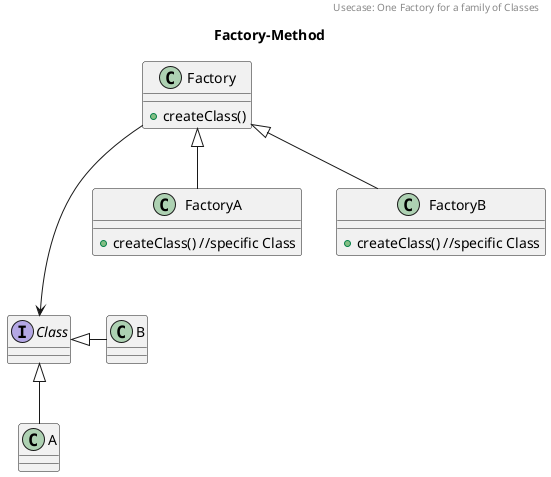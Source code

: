 @startuml
title Factory-Method

header Usecase: One Factory for a family of Classes

interface Class{

}

class A{

}

class B{

}

class Factory {
+ createClass()
}

class FactoryA {
+ createClass() //specific Class
}

class FactoryB {
+ createClass() //specific Class
}

Factory ---> Class

Class <|- B
Class <|-- A

Factory <|-- FactoryA
Factory <|-- FactoryB
@enduml